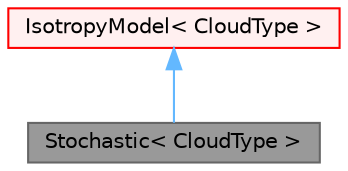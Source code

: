digraph "Stochastic&lt; CloudType &gt;"
{
 // LATEX_PDF_SIZE
  bgcolor="transparent";
  edge [fontname=Helvetica,fontsize=10,labelfontname=Helvetica,labelfontsize=10];
  node [fontname=Helvetica,fontsize=10,shape=box,height=0.2,width=0.4];
  Node1 [id="Node000001",label="Stochastic\< CloudType \>",height=0.2,width=0.4,color="gray40", fillcolor="grey60", style="filled", fontcolor="black",tooltip="Stochastic return-to-isotropy model."];
  Node2 -> Node1 [id="edge1_Node000001_Node000002",dir="back",color="steelblue1",style="solid",tooltip=" "];
  Node2 [id="Node000002",label="IsotropyModel\< CloudType \>",height=0.2,width=0.4,color="red", fillcolor="#FFF0F0", style="filled",URL="$classFoam_1_1IsotropyModel.html",tooltip="Base class for collisional return-to-isotropy models."];
}
